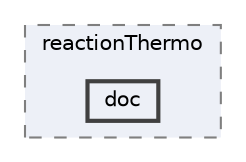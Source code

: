 digraph "src/thermophysicalModels/reactionThermo/doc"
{
 // LATEX_PDF_SIZE
  bgcolor="transparent";
  edge [fontname=Helvetica,fontsize=10,labelfontname=Helvetica,labelfontsize=10];
  node [fontname=Helvetica,fontsize=10,shape=box,height=0.2,width=0.4];
  compound=true
  subgraph clusterdir_87c7a4a86ffb283740ec390ea55551cb {
    graph [ bgcolor="#edf0f7", pencolor="grey50", label="reactionThermo", fontname=Helvetica,fontsize=10 style="filled,dashed", URL="dir_87c7a4a86ffb283740ec390ea55551cb.html",tooltip=""]
  dir_c4b8a2ac1094f01226ad308ba2cc449e [label="doc", fillcolor="#edf0f7", color="grey25", style="filled,bold", URL="dir_c4b8a2ac1094f01226ad308ba2cc449e.html",tooltip=""];
  }
}

